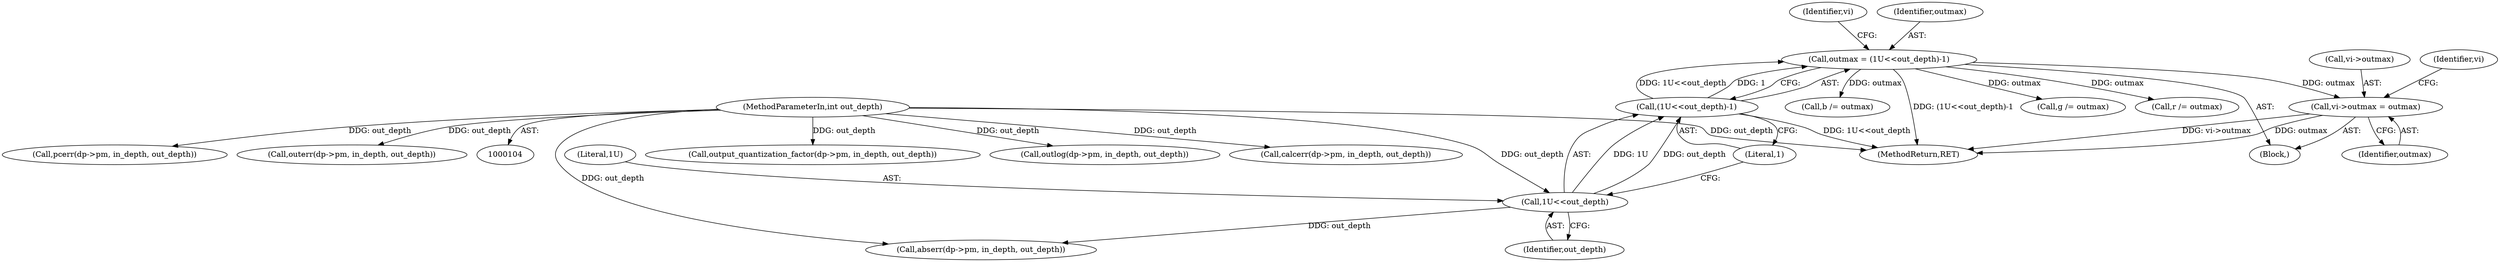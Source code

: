 digraph "0_Android_9d4853418ab2f754c2b63e091c29c5529b8b86ca_92@pointer" {
"1000225" [label="(Call,vi->outmax = outmax)"];
"1000112" [label="(Call,outmax = (1U<<out_depth)-1)"];
"1000114" [label="(Call,(1U<<out_depth)-1)"];
"1000115" [label="(Call,1U<<out_depth)"];
"1000109" [label="(MethodParameterIn,int out_depth)"];
"1000112" [label="(Call,outmax = (1U<<out_depth)-1)"];
"1000274" [label="(Call,output_quantization_factor(dp->pm, in_depth, out_depth))"];
"1000115" [label="(Call,1U<<out_depth)"];
"1000116" [label="(Literal,1U)"];
"1000392" [label="(Call,g /= outmax)"];
"1000382" [label="(Call,r /= outmax)"];
"1000297" [label="(Call,outlog(dp->pm, in_depth, out_depth))"];
"1000226" [label="(Call,vi->outmax)"];
"1000121" [label="(Identifier,vi)"];
"1000117" [label="(Identifier,out_depth)"];
"1000110" [label="(Block,)"];
"1000254" [label="(Call,calcerr(dp->pm, in_depth, out_depth))"];
"1000234" [label="(Call,abserr(dp->pm, in_depth, out_depth))"];
"1000244" [label="(Call,pcerr(dp->pm, in_depth, out_depth))"];
"1000225" [label="(Call,vi->outmax = outmax)"];
"1000525" [label="(MethodReturn,RET)"];
"1000232" [label="(Identifier,vi)"];
"1000264" [label="(Call,outerr(dp->pm, in_depth, out_depth))"];
"1000114" [label="(Call,(1U<<out_depth)-1)"];
"1000402" [label="(Call,b /= outmax)"];
"1000109" [label="(MethodParameterIn,int out_depth)"];
"1000229" [label="(Identifier,outmax)"];
"1000118" [label="(Literal,1)"];
"1000113" [label="(Identifier,outmax)"];
"1000225" -> "1000110"  [label="AST: "];
"1000225" -> "1000229"  [label="CFG: "];
"1000226" -> "1000225"  [label="AST: "];
"1000229" -> "1000225"  [label="AST: "];
"1000232" -> "1000225"  [label="CFG: "];
"1000225" -> "1000525"  [label="DDG: vi->outmax"];
"1000225" -> "1000525"  [label="DDG: outmax"];
"1000112" -> "1000225"  [label="DDG: outmax"];
"1000112" -> "1000110"  [label="AST: "];
"1000112" -> "1000114"  [label="CFG: "];
"1000113" -> "1000112"  [label="AST: "];
"1000114" -> "1000112"  [label="AST: "];
"1000121" -> "1000112"  [label="CFG: "];
"1000112" -> "1000525"  [label="DDG: (1U<<out_depth)-1"];
"1000114" -> "1000112"  [label="DDG: 1U<<out_depth"];
"1000114" -> "1000112"  [label="DDG: 1"];
"1000112" -> "1000382"  [label="DDG: outmax"];
"1000112" -> "1000392"  [label="DDG: outmax"];
"1000112" -> "1000402"  [label="DDG: outmax"];
"1000114" -> "1000118"  [label="CFG: "];
"1000115" -> "1000114"  [label="AST: "];
"1000118" -> "1000114"  [label="AST: "];
"1000114" -> "1000525"  [label="DDG: 1U<<out_depth"];
"1000115" -> "1000114"  [label="DDG: 1U"];
"1000115" -> "1000114"  [label="DDG: out_depth"];
"1000115" -> "1000117"  [label="CFG: "];
"1000116" -> "1000115"  [label="AST: "];
"1000117" -> "1000115"  [label="AST: "];
"1000118" -> "1000115"  [label="CFG: "];
"1000109" -> "1000115"  [label="DDG: out_depth"];
"1000115" -> "1000234"  [label="DDG: out_depth"];
"1000109" -> "1000104"  [label="AST: "];
"1000109" -> "1000525"  [label="DDG: out_depth"];
"1000109" -> "1000234"  [label="DDG: out_depth"];
"1000109" -> "1000244"  [label="DDG: out_depth"];
"1000109" -> "1000254"  [label="DDG: out_depth"];
"1000109" -> "1000264"  [label="DDG: out_depth"];
"1000109" -> "1000274"  [label="DDG: out_depth"];
"1000109" -> "1000297"  [label="DDG: out_depth"];
}
